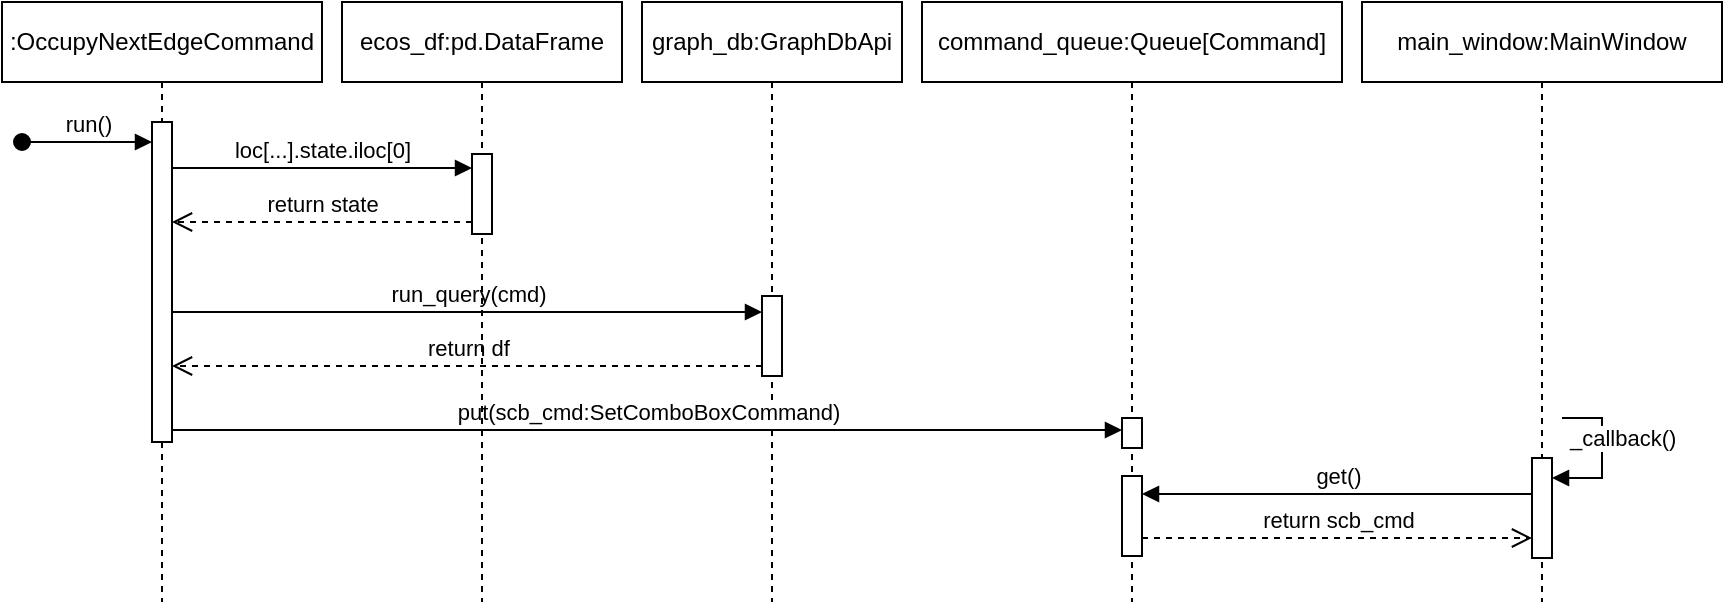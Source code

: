 <mxfile version="23.1.4" type="github">
  <diagram name="Page-1" id="d6eUmDvcShwaC1UaEgvf">
    <mxGraphModel dx="945" dy="495" grid="1" gridSize="10" guides="1" tooltips="1" connect="1" arrows="1" fold="1" page="1" pageScale="1" pageWidth="850" pageHeight="1100" math="0" shadow="0">
      <root>
        <mxCell id="0" />
        <mxCell id="1" parent="0" />
        <mxCell id="j8_WjPTgyQFBDWqSarh4-1" value=":OccupyNextEdgeCommand" style="shape=umlLifeline;perimeter=lifelinePerimeter;whiteSpace=wrap;html=1;container=1;dropTarget=0;collapsible=0;recursiveResize=0;outlineConnect=0;portConstraint=eastwest;newEdgeStyle={&quot;curved&quot;:0,&quot;rounded&quot;:0};" vertex="1" parent="1">
          <mxGeometry x="10" y="10" width="160" height="300" as="geometry" />
        </mxCell>
        <mxCell id="j8_WjPTgyQFBDWqSarh4-2" value="" style="html=1;points=[[0,0,0,0,5],[0,1,0,0,-5],[1,0,0,0,5],[1,1,0,0,-5]];perimeter=orthogonalPerimeter;outlineConnect=0;targetShapes=umlLifeline;portConstraint=eastwest;newEdgeStyle={&quot;curved&quot;:0,&quot;rounded&quot;:0};" vertex="1" parent="j8_WjPTgyQFBDWqSarh4-1">
          <mxGeometry x="75" y="60" width="10" height="160" as="geometry" />
        </mxCell>
        <mxCell id="j8_WjPTgyQFBDWqSarh4-3" value="run()" style="html=1;verticalAlign=bottom;startArrow=oval;startFill=1;endArrow=block;startSize=8;curved=0;rounded=0;" edge="1" parent="1" target="j8_WjPTgyQFBDWqSarh4-2">
          <mxGeometry width="60" relative="1" as="geometry">
            <mxPoint x="20" y="80" as="sourcePoint" />
            <mxPoint x="80" y="80" as="targetPoint" />
          </mxGeometry>
        </mxCell>
        <mxCell id="j8_WjPTgyQFBDWqSarh4-7" value="graph_db:GraphDbApi" style="shape=umlLifeline;perimeter=lifelinePerimeter;whiteSpace=wrap;html=1;container=1;dropTarget=0;collapsible=0;recursiveResize=0;outlineConnect=0;portConstraint=eastwest;newEdgeStyle={&quot;curved&quot;:0,&quot;rounded&quot;:0};" vertex="1" parent="1">
          <mxGeometry x="330" y="10" width="130" height="300" as="geometry" />
        </mxCell>
        <mxCell id="j8_WjPTgyQFBDWqSarh4-10" value="" style="html=1;points=[[0,0,0,0,5],[0,1,0,0,-5],[1,0,0,0,5],[1,1,0,0,-5]];perimeter=orthogonalPerimeter;outlineConnect=0;targetShapes=umlLifeline;portConstraint=eastwest;newEdgeStyle={&quot;curved&quot;:0,&quot;rounded&quot;:0};" vertex="1" parent="j8_WjPTgyQFBDWqSarh4-7">
          <mxGeometry x="60" y="147" width="10" height="40" as="geometry" />
        </mxCell>
        <mxCell id="j8_WjPTgyQFBDWqSarh4-8" value="command_queue:Queue[Command]" style="shape=umlLifeline;perimeter=lifelinePerimeter;whiteSpace=wrap;html=1;container=1;dropTarget=0;collapsible=0;recursiveResize=0;outlineConnect=0;portConstraint=eastwest;newEdgeStyle={&quot;curved&quot;:0,&quot;rounded&quot;:0};" vertex="1" parent="1">
          <mxGeometry x="470" y="10" width="210" height="300" as="geometry" />
        </mxCell>
        <mxCell id="j8_WjPTgyQFBDWqSarh4-13" value="" style="html=1;points=[[0,0,0,0,5],[0,1,0,0,-5],[1,0,0,0,5],[1,1,0,0,-5]];perimeter=orthogonalPerimeter;outlineConnect=0;targetShapes=umlLifeline;portConstraint=eastwest;newEdgeStyle={&quot;curved&quot;:0,&quot;rounded&quot;:0};" vertex="1" parent="j8_WjPTgyQFBDWqSarh4-8">
          <mxGeometry x="100" y="208" width="10" height="15" as="geometry" />
        </mxCell>
        <mxCell id="j8_WjPTgyQFBDWqSarh4-16" value="" style="html=1;points=[[0,0,0,0,5],[0,1,0,0,-5],[1,0,0,0,5],[1,1,0,0,-5]];perimeter=orthogonalPerimeter;outlineConnect=0;targetShapes=umlLifeline;portConstraint=eastwest;newEdgeStyle={&quot;curved&quot;:0,&quot;rounded&quot;:0};" vertex="1" parent="j8_WjPTgyQFBDWqSarh4-8">
          <mxGeometry x="100" y="237" width="10" height="40" as="geometry" />
        </mxCell>
        <mxCell id="j8_WjPTgyQFBDWqSarh4-9" value="main_window:MainWindow" style="shape=umlLifeline;perimeter=lifelinePerimeter;whiteSpace=wrap;html=1;container=1;dropTarget=0;collapsible=0;recursiveResize=0;outlineConnect=0;portConstraint=eastwest;newEdgeStyle={&quot;curved&quot;:0,&quot;rounded&quot;:0};" vertex="1" parent="1">
          <mxGeometry x="690" y="10" width="180" height="300" as="geometry" />
        </mxCell>
        <mxCell id="j8_WjPTgyQFBDWqSarh4-17" value="" style="html=1;points=[[0,0,0,0,5],[0,1,0,0,-5],[1,0,0,0,5],[1,1,0,0,-5]];perimeter=orthogonalPerimeter;outlineConnect=0;targetShapes=umlLifeline;portConstraint=eastwest;newEdgeStyle={&quot;curved&quot;:0,&quot;rounded&quot;:0};" vertex="1" parent="j8_WjPTgyQFBDWqSarh4-9">
          <mxGeometry x="85" y="228" width="10" height="50" as="geometry" />
        </mxCell>
        <mxCell id="j8_WjPTgyQFBDWqSarh4-20" value="_callback()" style="html=1;align=left;spacingLeft=2;endArrow=block;rounded=0;edgeStyle=orthogonalEdgeStyle;curved=0;rounded=0;" edge="1" parent="j8_WjPTgyQFBDWqSarh4-9" target="j8_WjPTgyQFBDWqSarh4-17">
          <mxGeometry x="-1" y="-10" relative="1" as="geometry">
            <mxPoint x="100" y="208" as="sourcePoint" />
            <Array as="points">
              <mxPoint x="100" y="208" />
              <mxPoint x="120" y="208" />
              <mxPoint x="120" y="238" />
            </Array>
            <mxPoint as="offset" />
          </mxGeometry>
        </mxCell>
        <mxCell id="j8_WjPTgyQFBDWqSarh4-11" value="run_query(cmd)" style="html=1;verticalAlign=bottom;endArrow=block;curved=0;rounded=0;" edge="1" parent="1" target="j8_WjPTgyQFBDWqSarh4-10">
          <mxGeometry width="80" relative="1" as="geometry">
            <mxPoint x="95" y="165" as="sourcePoint" />
            <mxPoint x="240" y="165" as="targetPoint" />
          </mxGeometry>
        </mxCell>
        <mxCell id="j8_WjPTgyQFBDWqSarh4-12" value="return df" style="html=1;verticalAlign=bottom;endArrow=open;dashed=1;endSize=8;curved=0;rounded=0;" edge="1" parent="1" source="j8_WjPTgyQFBDWqSarh4-10">
          <mxGeometry relative="1" as="geometry">
            <mxPoint x="240" y="192" as="sourcePoint" />
            <mxPoint x="95" y="192" as="targetPoint" />
          </mxGeometry>
        </mxCell>
        <mxCell id="j8_WjPTgyQFBDWqSarh4-14" value="put(scb_cmd:SetComboBoxCommand)" style="html=1;verticalAlign=bottom;endArrow=block;curved=0;rounded=0;" edge="1" parent="1">
          <mxGeometry width="80" relative="1" as="geometry">
            <mxPoint x="95" y="224" as="sourcePoint" />
            <mxPoint x="570" y="224" as="targetPoint" />
          </mxGeometry>
        </mxCell>
        <mxCell id="j8_WjPTgyQFBDWqSarh4-18" value="get()" style="html=1;verticalAlign=bottom;endArrow=block;curved=0;rounded=0;" edge="1" parent="1">
          <mxGeometry width="80" relative="1" as="geometry">
            <mxPoint x="775" y="256" as="sourcePoint" />
            <mxPoint x="580" y="256" as="targetPoint" />
            <Array as="points">
              <mxPoint x="680" y="256" />
            </Array>
          </mxGeometry>
        </mxCell>
        <mxCell id="j8_WjPTgyQFBDWqSarh4-19" value="return scb_cmd" style="html=1;verticalAlign=bottom;endArrow=open;dashed=1;endSize=8;curved=0;rounded=0;" edge="1" parent="1" source="j8_WjPTgyQFBDWqSarh4-16" target="j8_WjPTgyQFBDWqSarh4-17">
          <mxGeometry x="-0.002" relative="1" as="geometry">
            <mxPoint x="590" y="278" as="sourcePoint" />
            <mxPoint x="775" y="278" as="targetPoint" />
            <Array as="points">
              <mxPoint x="680" y="278" />
            </Array>
            <mxPoint as="offset" />
          </mxGeometry>
        </mxCell>
        <mxCell id="j8_WjPTgyQFBDWqSarh4-21" value="ecos_df:pd.DataFrame" style="shape=umlLifeline;perimeter=lifelinePerimeter;whiteSpace=wrap;html=1;container=1;dropTarget=0;collapsible=0;recursiveResize=0;outlineConnect=0;portConstraint=eastwest;newEdgeStyle={&quot;curved&quot;:0,&quot;rounded&quot;:0};" vertex="1" parent="1">
          <mxGeometry x="180" y="10" width="140" height="300" as="geometry" />
        </mxCell>
        <mxCell id="j8_WjPTgyQFBDWqSarh4-22" value="" style="html=1;points=[[0,0,0,0,5],[0,1,0,0,-5],[1,0,0,0,5],[1,1,0,0,-5]];perimeter=orthogonalPerimeter;outlineConnect=0;targetShapes=umlLifeline;portConstraint=eastwest;newEdgeStyle={&quot;curved&quot;:0,&quot;rounded&quot;:0};" vertex="1" parent="j8_WjPTgyQFBDWqSarh4-21">
          <mxGeometry x="65" y="76" width="10" height="40" as="geometry" />
        </mxCell>
        <mxCell id="j8_WjPTgyQFBDWqSarh4-23" value="loc[...].state.iloc[0]" style="html=1;verticalAlign=bottom;endArrow=block;curved=0;rounded=0;" edge="1" parent="1" target="j8_WjPTgyQFBDWqSarh4-22">
          <mxGeometry width="80" relative="1" as="geometry">
            <mxPoint x="95" y="93" as="sourcePoint" />
            <mxPoint x="250" y="93" as="targetPoint" />
          </mxGeometry>
        </mxCell>
        <mxCell id="j8_WjPTgyQFBDWqSarh4-24" value="return state" style="html=1;verticalAlign=bottom;endArrow=open;dashed=1;endSize=8;curved=0;rounded=0;" edge="1" parent="1">
          <mxGeometry relative="1" as="geometry">
            <mxPoint x="245" y="120" as="sourcePoint" />
            <mxPoint x="95" y="120" as="targetPoint" />
          </mxGeometry>
        </mxCell>
      </root>
    </mxGraphModel>
  </diagram>
</mxfile>

